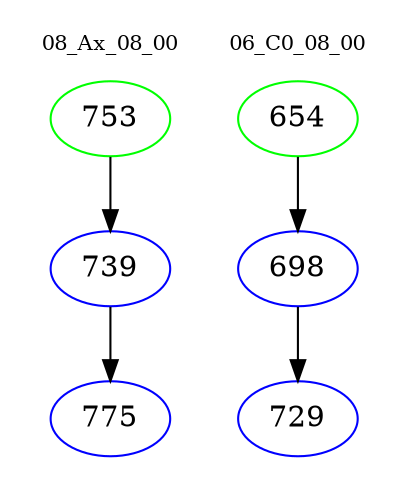 digraph{
subgraph cluster_0 {
color = white
label = "08_Ax_08_00";
fontsize=10;
T0_753 [label="753", color="green"]
T0_753 -> T0_739 [color="black"]
T0_739 [label="739", color="blue"]
T0_739 -> T0_775 [color="black"]
T0_775 [label="775", color="blue"]
}
subgraph cluster_1 {
color = white
label = "06_C0_08_00";
fontsize=10;
T1_654 [label="654", color="green"]
T1_654 -> T1_698 [color="black"]
T1_698 [label="698", color="blue"]
T1_698 -> T1_729 [color="black"]
T1_729 [label="729", color="blue"]
}
}
